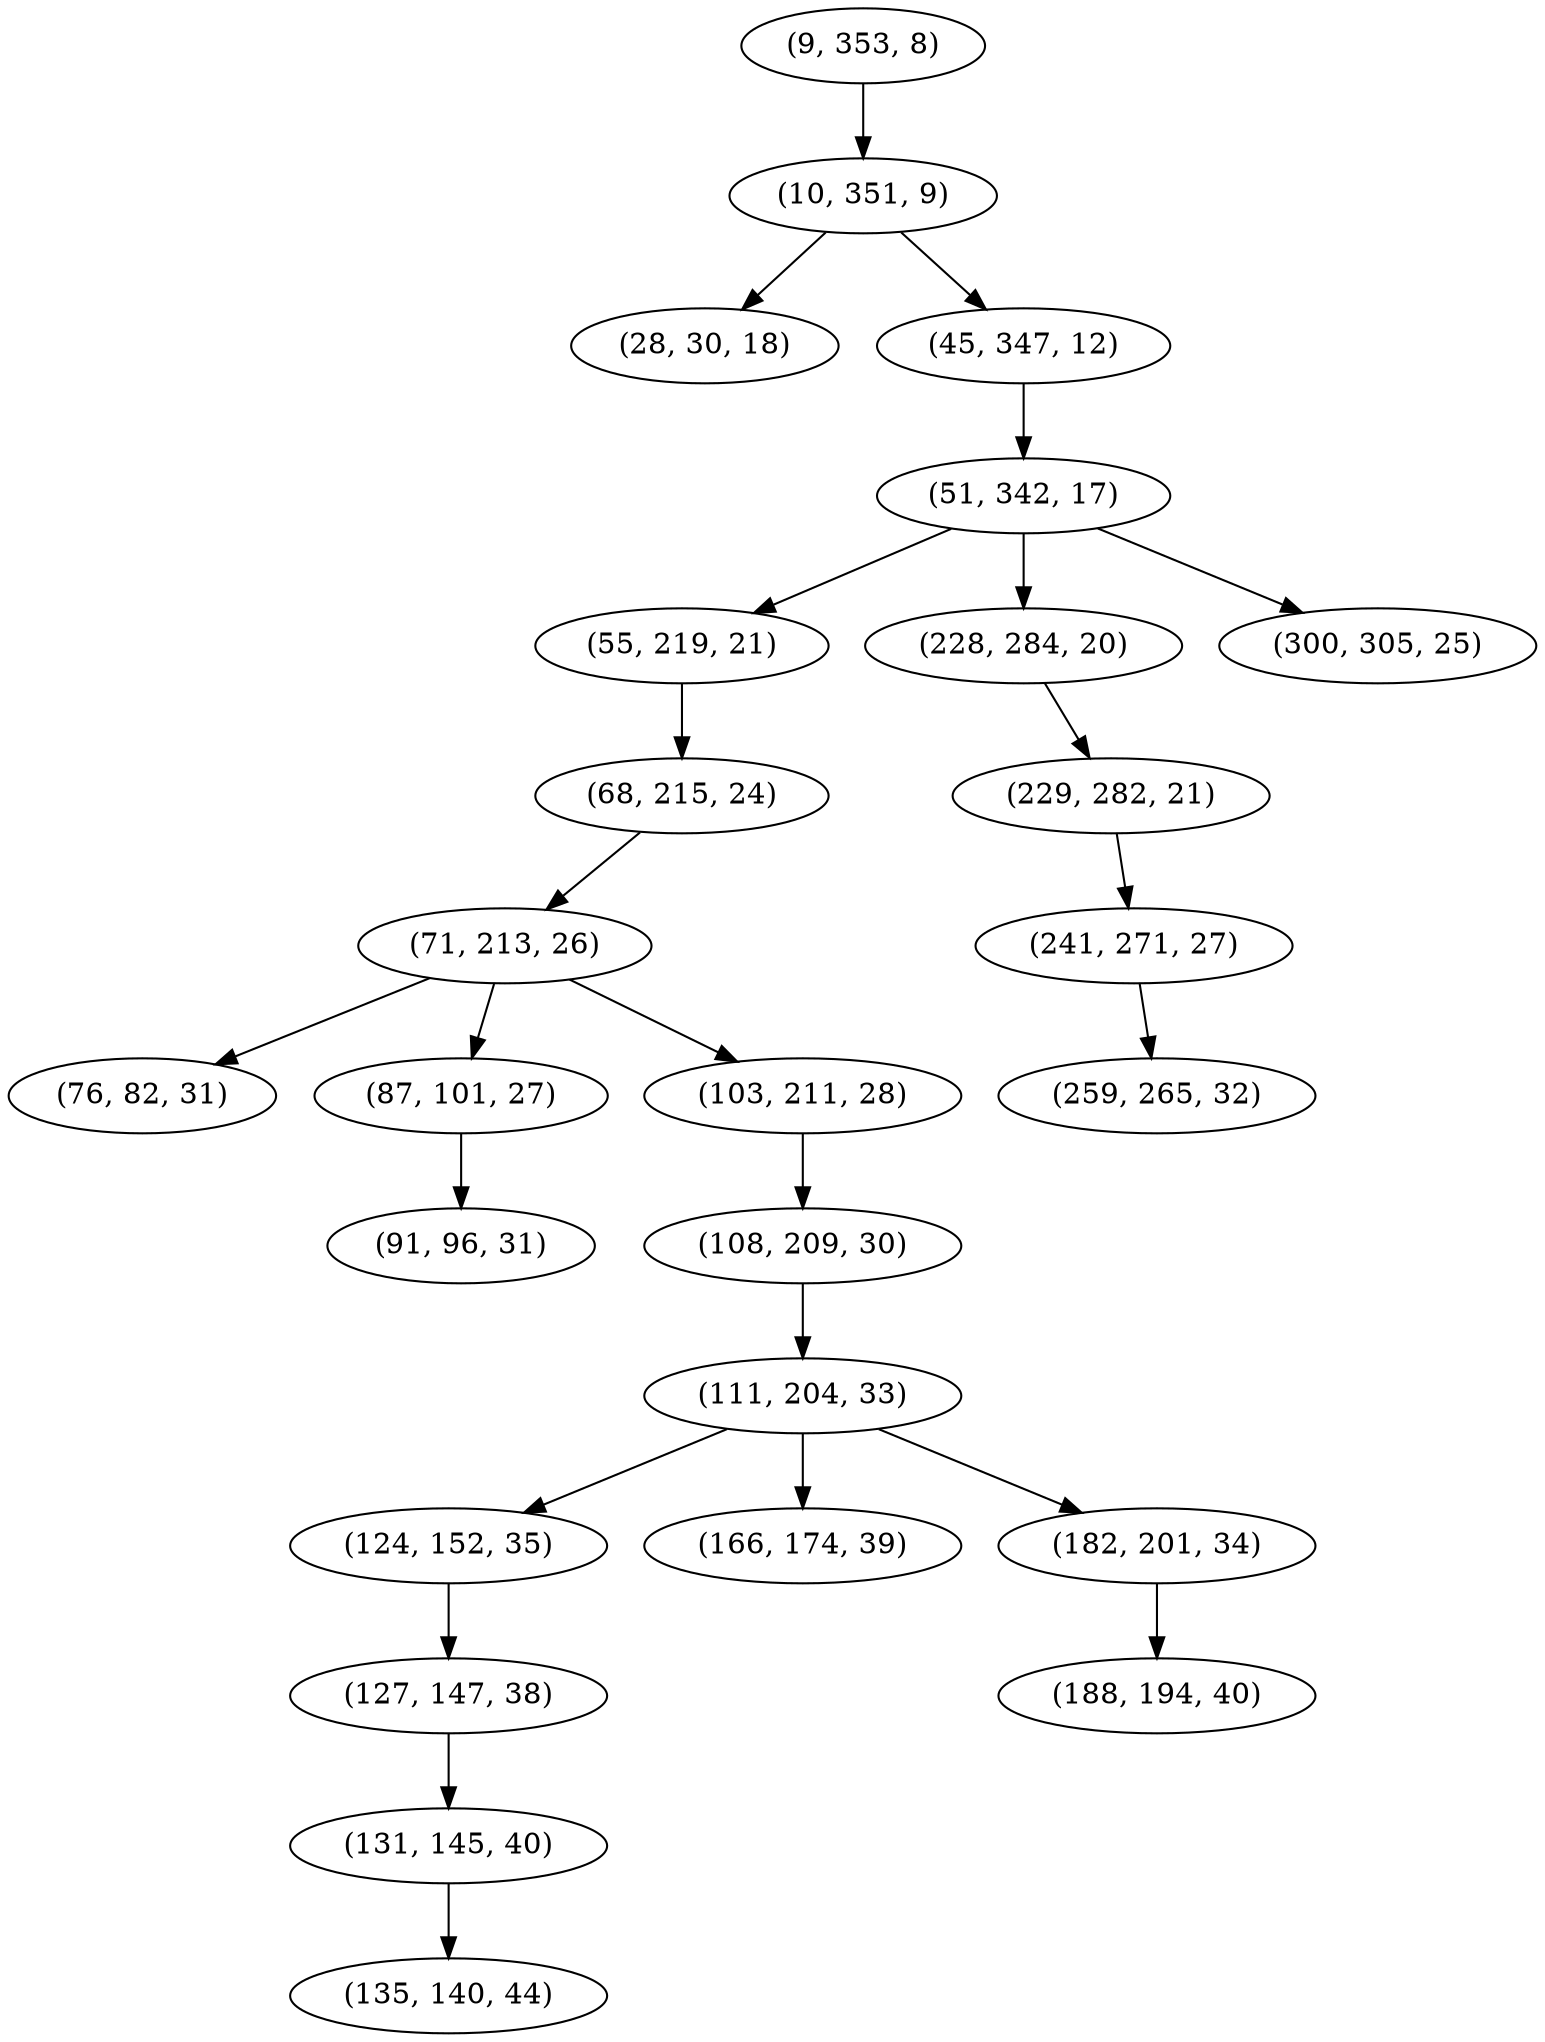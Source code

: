 digraph tree {
    "(9, 353, 8)";
    "(10, 351, 9)";
    "(28, 30, 18)";
    "(45, 347, 12)";
    "(51, 342, 17)";
    "(55, 219, 21)";
    "(68, 215, 24)";
    "(71, 213, 26)";
    "(76, 82, 31)";
    "(87, 101, 27)";
    "(91, 96, 31)";
    "(103, 211, 28)";
    "(108, 209, 30)";
    "(111, 204, 33)";
    "(124, 152, 35)";
    "(127, 147, 38)";
    "(131, 145, 40)";
    "(135, 140, 44)";
    "(166, 174, 39)";
    "(182, 201, 34)";
    "(188, 194, 40)";
    "(228, 284, 20)";
    "(229, 282, 21)";
    "(241, 271, 27)";
    "(259, 265, 32)";
    "(300, 305, 25)";
    "(9, 353, 8)" -> "(10, 351, 9)";
    "(10, 351, 9)" -> "(28, 30, 18)";
    "(10, 351, 9)" -> "(45, 347, 12)";
    "(45, 347, 12)" -> "(51, 342, 17)";
    "(51, 342, 17)" -> "(55, 219, 21)";
    "(51, 342, 17)" -> "(228, 284, 20)";
    "(51, 342, 17)" -> "(300, 305, 25)";
    "(55, 219, 21)" -> "(68, 215, 24)";
    "(68, 215, 24)" -> "(71, 213, 26)";
    "(71, 213, 26)" -> "(76, 82, 31)";
    "(71, 213, 26)" -> "(87, 101, 27)";
    "(71, 213, 26)" -> "(103, 211, 28)";
    "(87, 101, 27)" -> "(91, 96, 31)";
    "(103, 211, 28)" -> "(108, 209, 30)";
    "(108, 209, 30)" -> "(111, 204, 33)";
    "(111, 204, 33)" -> "(124, 152, 35)";
    "(111, 204, 33)" -> "(166, 174, 39)";
    "(111, 204, 33)" -> "(182, 201, 34)";
    "(124, 152, 35)" -> "(127, 147, 38)";
    "(127, 147, 38)" -> "(131, 145, 40)";
    "(131, 145, 40)" -> "(135, 140, 44)";
    "(182, 201, 34)" -> "(188, 194, 40)";
    "(228, 284, 20)" -> "(229, 282, 21)";
    "(229, 282, 21)" -> "(241, 271, 27)";
    "(241, 271, 27)" -> "(259, 265, 32)";
}
